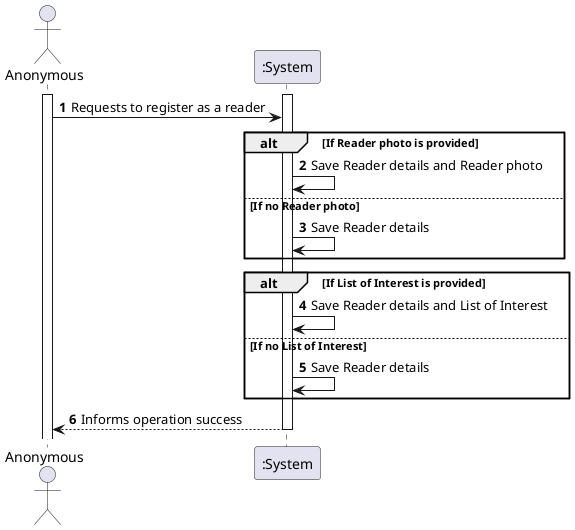 @startuml
'https://plantuml.com/sequence-diagram

autonumber

actor "Anonymous" as Anonymous
participant ":System" as System

activate Anonymous
activate System

Anonymous -> System: Requests to register as a reader
alt If Reader photo is provided
    System -> System: Save Reader details and Reader photo
else If no Reader photo
    System -> System: Save Reader details
end

alt If List of Interest is provided
activate System
    System -> System: Save Reader details and List of Interest
else If no List of Interest
    System -> System: Save Reader details
end
System --> Anonymous: Informs operation success
deactivate System

@enduml
